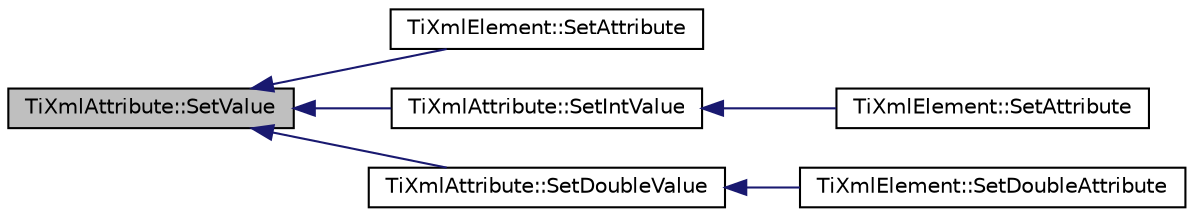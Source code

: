 digraph G
{
  edge [fontname="Helvetica",fontsize="10",labelfontname="Helvetica",labelfontsize="10"];
  node [fontname="Helvetica",fontsize="10",shape=record];
  rankdir="LR";
  Node1 [label="TiXmlAttribute::SetValue",height=0.2,width=0.4,color="black", fillcolor="grey75", style="filled" fontcolor="black"];
  Node1 -> Node2 [dir="back",color="midnightblue",fontsize="10",style="solid"];
  Node2 [label="TiXmlElement::SetAttribute",height=0.2,width=0.4,color="black", fillcolor="white", style="filled",URL="$class_ti_xml_element.html#abf0b3bd7f0e4c746a89ec6e7f101fc32"];
  Node1 -> Node3 [dir="back",color="midnightblue",fontsize="10",style="solid"];
  Node3 [label="TiXmlAttribute::SetIntValue",height=0.2,width=0.4,color="black", fillcolor="white", style="filled",URL="$class_ti_xml_attribute.html#a7e065df640116a62ea4f4b7da5449cc8",tooltip="Set the value from an integer."];
  Node3 -> Node4 [dir="back",color="midnightblue",fontsize="10",style="solid"];
  Node4 [label="TiXmlElement::SetAttribute",height=0.2,width=0.4,color="black", fillcolor="white", style="filled",URL="$class_ti_xml_element.html#ace6f4be75e373726d4774073d666d1a7"];
  Node1 -> Node5 [dir="back",color="midnightblue",fontsize="10",style="solid"];
  Node5 [label="TiXmlAttribute::SetDoubleValue",height=0.2,width=0.4,color="black", fillcolor="white", style="filled",URL="$class_ti_xml_attribute.html#a0316da31373496c4368ad549bf711394",tooltip="Set the value from a double."];
  Node5 -> Node6 [dir="back",color="midnightblue",fontsize="10",style="solid"];
  Node6 [label="TiXmlElement::SetDoubleAttribute",height=0.2,width=0.4,color="black", fillcolor="white", style="filled",URL="$class_ti_xml_element.html#a0d1dd975d75496778177e35abfe0ec0b"];
}
